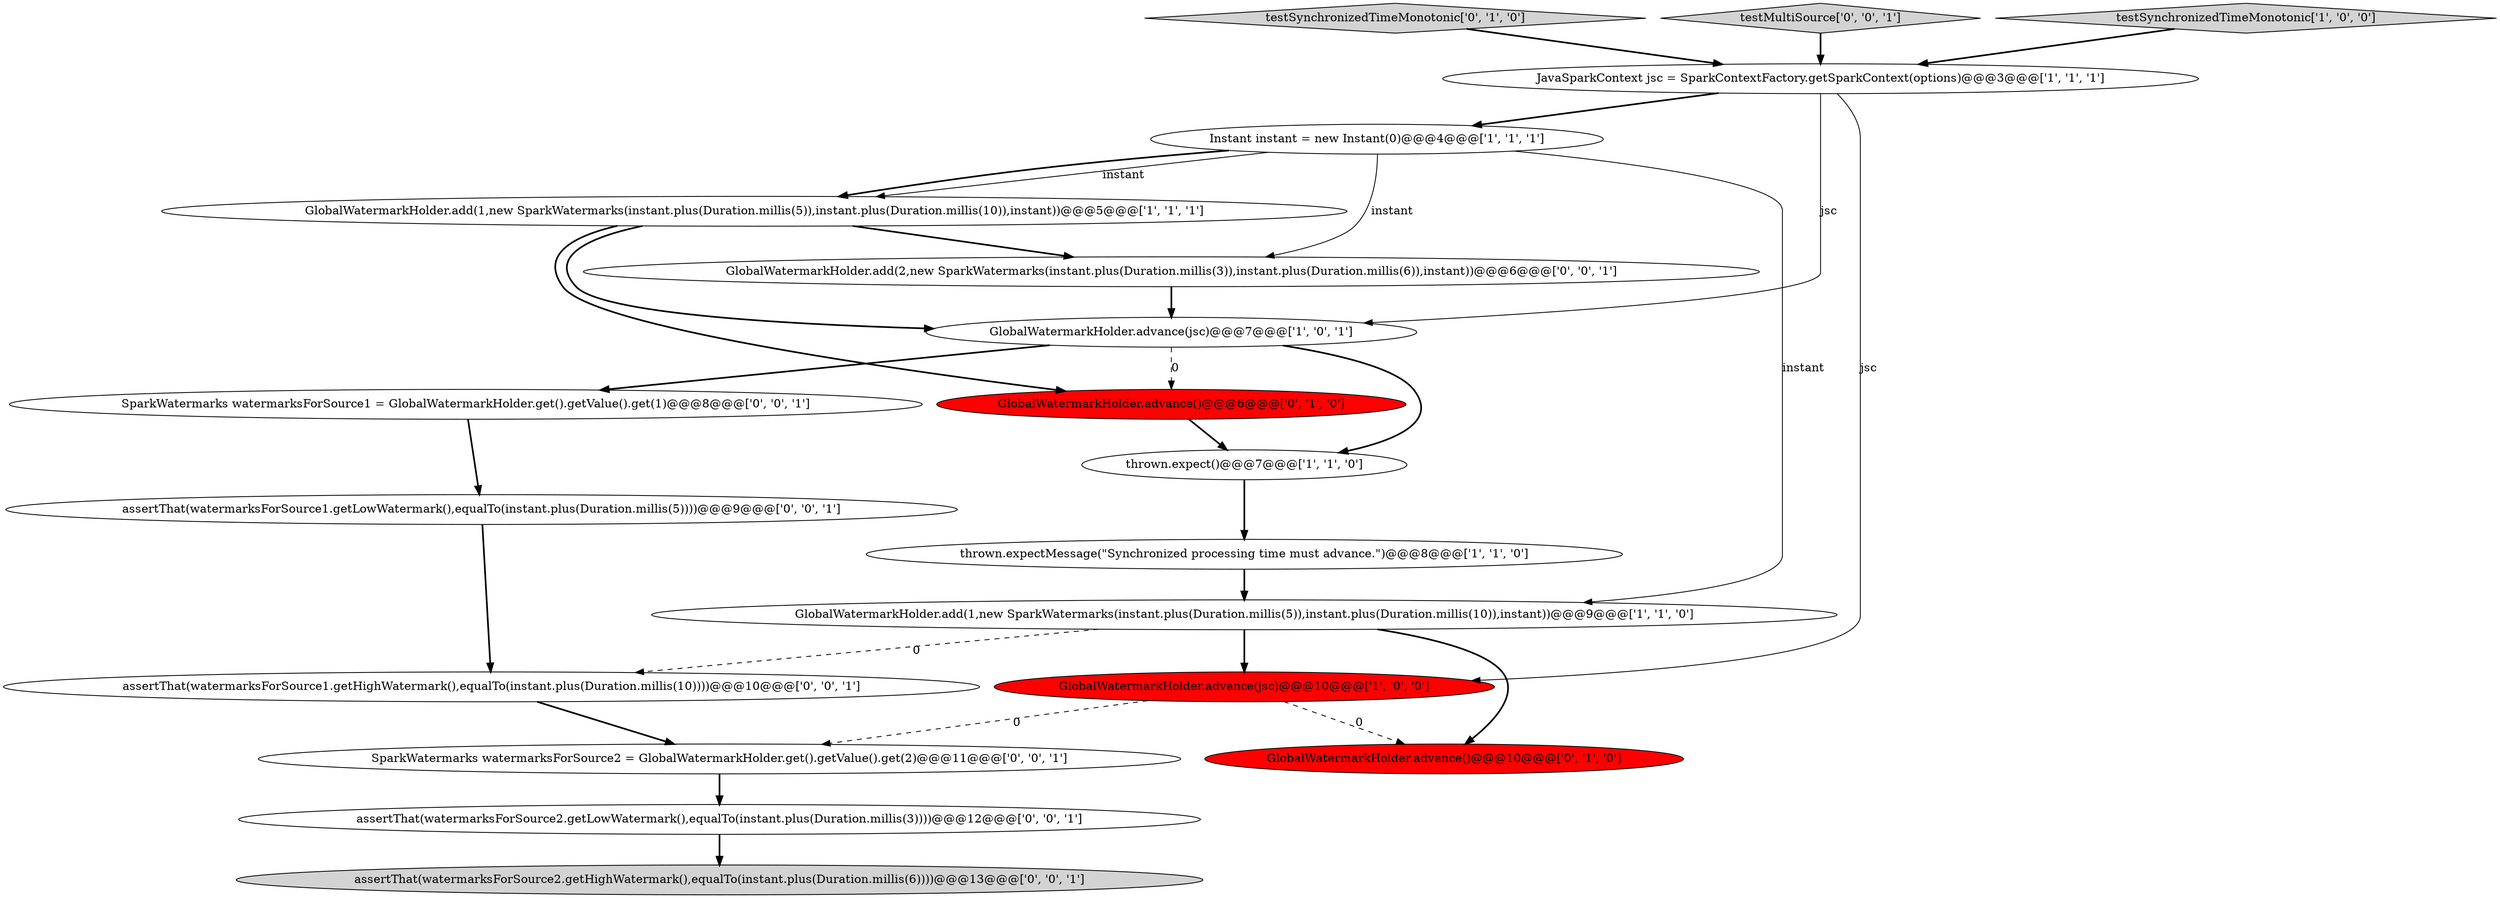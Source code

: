 digraph {
12 [style = filled, label = "assertThat(watermarksForSource2.getLowWatermark(),equalTo(instant.plus(Duration.millis(3))))@@@12@@@['0', '0', '1']", fillcolor = white, shape = ellipse image = "AAA0AAABBB3BBB"];
18 [style = filled, label = "SparkWatermarks watermarksForSource2 = GlobalWatermarkHolder.get().getValue().get(2)@@@11@@@['0', '0', '1']", fillcolor = white, shape = ellipse image = "AAA0AAABBB3BBB"];
5 [style = filled, label = "GlobalWatermarkHolder.advance(jsc)@@@10@@@['1', '0', '0']", fillcolor = red, shape = ellipse image = "AAA1AAABBB1BBB"];
4 [style = filled, label = "GlobalWatermarkHolder.add(1,new SparkWatermarks(instant.plus(Duration.millis(5)),instant.plus(Duration.millis(10)),instant))@@@9@@@['1', '1', '0']", fillcolor = white, shape = ellipse image = "AAA0AAABBB1BBB"];
9 [style = filled, label = "GlobalWatermarkHolder.advance()@@@6@@@['0', '1', '0']", fillcolor = red, shape = ellipse image = "AAA1AAABBB2BBB"];
0 [style = filled, label = "thrown.expect()@@@7@@@['1', '1', '0']", fillcolor = white, shape = ellipse image = "AAA0AAABBB1BBB"];
10 [style = filled, label = "testSynchronizedTimeMonotonic['0', '1', '0']", fillcolor = lightgray, shape = diamond image = "AAA0AAABBB2BBB"];
3 [style = filled, label = "thrown.expectMessage(\"Synchronized processing time must advance.\")@@@8@@@['1', '1', '0']", fillcolor = white, shape = ellipse image = "AAA0AAABBB1BBB"];
13 [style = filled, label = "GlobalWatermarkHolder.add(2,new SparkWatermarks(instant.plus(Duration.millis(3)),instant.plus(Duration.millis(6)),instant))@@@6@@@['0', '0', '1']", fillcolor = white, shape = ellipse image = "AAA0AAABBB3BBB"];
14 [style = filled, label = "assertThat(watermarksForSource1.getHighWatermark(),equalTo(instant.plus(Duration.millis(10))))@@@10@@@['0', '0', '1']", fillcolor = white, shape = ellipse image = "AAA0AAABBB3BBB"];
17 [style = filled, label = "assertThat(watermarksForSource1.getLowWatermark(),equalTo(instant.plus(Duration.millis(5))))@@@9@@@['0', '0', '1']", fillcolor = white, shape = ellipse image = "AAA0AAABBB3BBB"];
6 [style = filled, label = "JavaSparkContext jsc = SparkContextFactory.getSparkContext(options)@@@3@@@['1', '1', '1']", fillcolor = white, shape = ellipse image = "AAA0AAABBB1BBB"];
11 [style = filled, label = "GlobalWatermarkHolder.advance()@@@10@@@['0', '1', '0']", fillcolor = red, shape = ellipse image = "AAA1AAABBB2BBB"];
2 [style = filled, label = "GlobalWatermarkHolder.advance(jsc)@@@7@@@['1', '0', '1']", fillcolor = white, shape = ellipse image = "AAA0AAABBB1BBB"];
8 [style = filled, label = "Instant instant = new Instant(0)@@@4@@@['1', '1', '1']", fillcolor = white, shape = ellipse image = "AAA0AAABBB1BBB"];
7 [style = filled, label = "GlobalWatermarkHolder.add(1,new SparkWatermarks(instant.plus(Duration.millis(5)),instant.plus(Duration.millis(10)),instant))@@@5@@@['1', '1', '1']", fillcolor = white, shape = ellipse image = "AAA0AAABBB1BBB"];
15 [style = filled, label = "assertThat(watermarksForSource2.getHighWatermark(),equalTo(instant.plus(Duration.millis(6))))@@@13@@@['0', '0', '1']", fillcolor = lightgray, shape = ellipse image = "AAA0AAABBB3BBB"];
16 [style = filled, label = "testMultiSource['0', '0', '1']", fillcolor = lightgray, shape = diamond image = "AAA0AAABBB3BBB"];
1 [style = filled, label = "testSynchronizedTimeMonotonic['1', '0', '0']", fillcolor = lightgray, shape = diamond image = "AAA0AAABBB1BBB"];
19 [style = filled, label = "SparkWatermarks watermarksForSource1 = GlobalWatermarkHolder.get().getValue().get(1)@@@8@@@['0', '0', '1']", fillcolor = white, shape = ellipse image = "AAA0AAABBB3BBB"];
7->13 [style = bold, label=""];
0->3 [style = bold, label=""];
2->19 [style = bold, label=""];
8->4 [style = solid, label="instant"];
9->0 [style = bold, label=""];
16->6 [style = bold, label=""];
12->15 [style = bold, label=""];
18->12 [style = bold, label=""];
19->17 [style = bold, label=""];
5->18 [style = dashed, label="0"];
3->4 [style = bold, label=""];
10->6 [style = bold, label=""];
6->2 [style = solid, label="jsc"];
8->7 [style = bold, label=""];
7->9 [style = bold, label=""];
6->5 [style = solid, label="jsc"];
2->0 [style = bold, label=""];
1->6 [style = bold, label=""];
5->11 [style = dashed, label="0"];
17->14 [style = bold, label=""];
8->7 [style = solid, label="instant"];
7->2 [style = bold, label=""];
2->9 [style = dashed, label="0"];
6->8 [style = bold, label=""];
14->18 [style = bold, label=""];
4->14 [style = dashed, label="0"];
4->11 [style = bold, label=""];
8->13 [style = solid, label="instant"];
4->5 [style = bold, label=""];
13->2 [style = bold, label=""];
}
